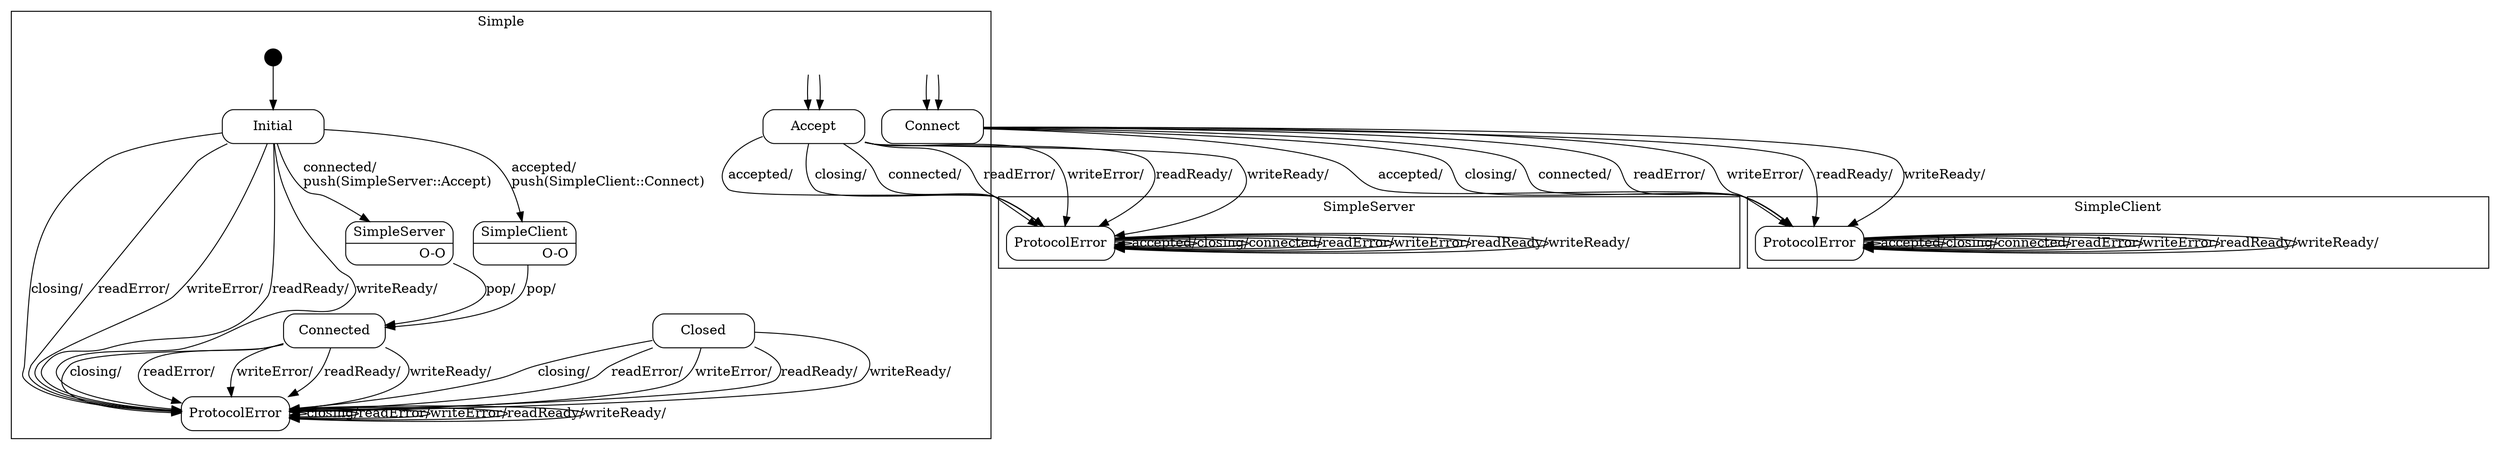 digraph SimpleProtocol {

    node
        [shape=Mrecord width=1.5];

    subgraph cluster_Simple {

        label="Simple";

        //
        // States (Nodes)
        //

        "Simple::Initial"
            [label="{Initial}"];

        "Simple::Connected"
            [label="{Connected}"];

        "Simple::Closed"
            [label="{Closed}"];

        "Simple::ProtocolError"
            [label="{ProtocolError}"];

        "Simple::Connected::SimpleClient"
            [label="{SimpleClient|O-O\r}"]

        "Simple::Connected::SimpleServer"
            [label="{SimpleServer|O-O\r}"]

        "%start"
            [label="" shape=circle style=filled fillcolor=black width=0.25];

        "push(SimpleServer::Accept)"
            [label="" shape=plaintext];

        "push(SimpleClient::Connect)"
            [label="" shape=plaintext];

        //
        // Transitions (Edges)
        //

        "Simple::Initial" -> "Simple::Connected::SimpleClient"
            [label="accepted/\lpush(SimpleClient::Connect)\l"];

        "Simple::Initial" -> "Simple::Connected::SimpleServer"
            [label="connected/\lpush(SimpleServer::Accept)\l"];

        "Simple::Initial" -> "Simple::ProtocolError"
            [label="closing/\l"];

        "Simple::Initial" -> "Simple::ProtocolError"
            [label="readError/\l"];

        "Simple::Initial" -> "Simple::ProtocolError"
            [label="writeError/\l"];

        "Simple::Initial" -> "Simple::ProtocolError"
            [label="readReady/\l"];

        "Simple::Initial" -> "Simple::ProtocolError"
            [label="writeReady/\l"];

        "Simple::Connected" -> "Simple::ProtocolError"
            [label="closing/\l"];

        "Simple::Connected" -> "Simple::ProtocolError"
            [label="readError/\l"];

        "Simple::Connected" -> "Simple::ProtocolError"
            [label="writeError/\l"];

        "Simple::Connected" -> "Simple::ProtocolError"
            [label="readReady/\l"];

        "Simple::Connected" -> "Simple::ProtocolError"
            [label="writeReady/\l"];

        "Simple::Closed" -> "Simple::ProtocolError"
            [label="closing/\l"];

        "Simple::Closed" -> "Simple::ProtocolError"
            [label="readError/\l"];

        "Simple::Closed" -> "Simple::ProtocolError"
            [label="writeError/\l"];

        "Simple::Closed" -> "Simple::ProtocolError"
            [label="readReady/\l"];

        "Simple::Closed" -> "Simple::ProtocolError"
            [label="writeReady/\l"];

        "Simple::ProtocolError" -> "Simple::ProtocolError"
            [label="closing/\l"];

        "Simple::ProtocolError" -> "Simple::ProtocolError"
            [label="readError/\l"];

        "Simple::ProtocolError" -> "Simple::ProtocolError"
            [label="writeError/\l"];

        "Simple::ProtocolError" -> "Simple::ProtocolError"
            [label="readReady/\l"];

        "Simple::ProtocolError" -> "Simple::ProtocolError"
            [label="writeReady/\l"];

        "Simple::Connected::SimpleClient" -> "Simple::Connected"
            [label="pop/"]

        "Simple::Connected::SimpleServer" -> "Simple::Connected"
            [label="pop/"]

        "%start" -> "Simple::Initial"

        "push(SimpleServer::Accept)" -> "SimpleServer::Accept"
            [arrowtail=odot];

        "push(SimpleClient::Connect)" -> "SimpleClient::Connect"
            [arrowtail=odot];
    }

    subgraph cluster_SimpleClient {

        label="SimpleClient";

        //
        // States (Nodes)
        //

        "SimpleClient::Connect"
            [label="{Connect}"];

        "SimpleClient::ProtocolError"
            [label="{ProtocolError}"];

        "push(SimpleClient::Connect)"
            [label="" shape=plaintext];

        //
        // Transitions (Edges)
        //

        "SimpleClient::Connect" -> "SimpleClient::ProtocolError"
            [label="accepted/\l"];

        "SimpleClient::Connect" -> "SimpleClient::ProtocolError"
            [label="closing/\l"];

        "SimpleClient::Connect" -> "SimpleClient::ProtocolError"
            [label="connected/\l"];

        "SimpleClient::Connect" -> "SimpleClient::ProtocolError"
            [label="readError/\l"];

        "SimpleClient::Connect" -> "SimpleClient::ProtocolError"
            [label="writeError/\l"];

        "SimpleClient::Connect" -> "SimpleClient::ProtocolError"
            [label="readReady/\l"];

        "SimpleClient::Connect" -> "SimpleClient::ProtocolError"
            [label="writeReady/\l"];

        "SimpleClient::ProtocolError" -> "SimpleClient::ProtocolError"
            [label="accepted/\l"];

        "SimpleClient::ProtocolError" -> "SimpleClient::ProtocolError"
            [label="closing/\l"];

        "SimpleClient::ProtocolError" -> "SimpleClient::ProtocolError"
            [label="connected/\l"];

        "SimpleClient::ProtocolError" -> "SimpleClient::ProtocolError"
            [label="readError/\l"];

        "SimpleClient::ProtocolError" -> "SimpleClient::ProtocolError"
            [label="writeError/\l"];

        "SimpleClient::ProtocolError" -> "SimpleClient::ProtocolError"
            [label="readReady/\l"];

        "SimpleClient::ProtocolError" -> "SimpleClient::ProtocolError"
            [label="writeReady/\l"];

        "push(SimpleClient::Connect)" -> "SimpleClient::Connect"
            [arrowtail=odot];
    }

    subgraph cluster_SimpleServer {

        label="SimpleServer";

        //
        // States (Nodes)
        //

        "SimpleServer::Accept"
            [label="{Accept}"];

        "SimpleServer::ProtocolError"
            [label="{ProtocolError}"];

        "push(SimpleServer::Accept)"
            [label="" shape=plaintext];

        //
        // Transitions (Edges)
        //

        "SimpleServer::Accept" -> "SimpleServer::ProtocolError"
            [label="accepted/\l"];

        "SimpleServer::Accept" -> "SimpleServer::ProtocolError"
            [label="closing/\l"];

        "SimpleServer::Accept" -> "SimpleServer::ProtocolError"
            [label="connected/\l"];

        "SimpleServer::Accept" -> "SimpleServer::ProtocolError"
            [label="readError/\l"];

        "SimpleServer::Accept" -> "SimpleServer::ProtocolError"
            [label="writeError/\l"];

        "SimpleServer::Accept" -> "SimpleServer::ProtocolError"
            [label="readReady/\l"];

        "SimpleServer::Accept" -> "SimpleServer::ProtocolError"
            [label="writeReady/\l"];

        "SimpleServer::ProtocolError" -> "SimpleServer::ProtocolError"
            [label="accepted/\l"];

        "SimpleServer::ProtocolError" -> "SimpleServer::ProtocolError"
            [label="closing/\l"];

        "SimpleServer::ProtocolError" -> "SimpleServer::ProtocolError"
            [label="connected/\l"];

        "SimpleServer::ProtocolError" -> "SimpleServer::ProtocolError"
            [label="readError/\l"];

        "SimpleServer::ProtocolError" -> "SimpleServer::ProtocolError"
            [label="writeError/\l"];

        "SimpleServer::ProtocolError" -> "SimpleServer::ProtocolError"
            [label="readReady/\l"];

        "SimpleServer::ProtocolError" -> "SimpleServer::ProtocolError"
            [label="writeReady/\l"];

        "push(SimpleServer::Accept)" -> "SimpleServer::Accept"
            [arrowtail=odot];
    }

}
